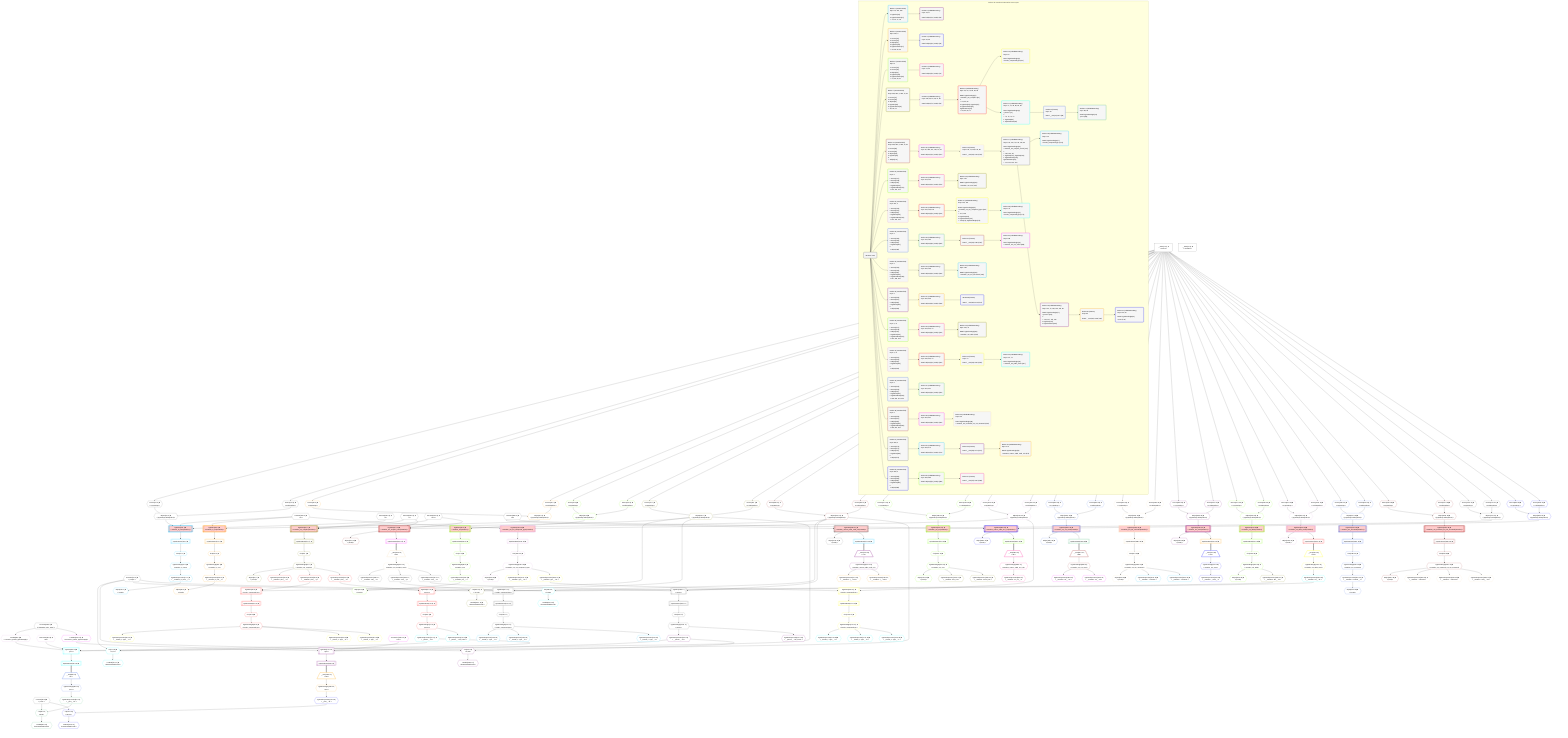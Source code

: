 %%{init: {'themeVariables': { 'fontSize': '12px'}}}%%
graph TD
    classDef path fill:#eee,stroke:#000,color:#000
    classDef plan fill:#fff,stroke-width:1px,color:#000
    classDef itemplan fill:#fff,stroke-width:2px,color:#000
    classDef unbatchedplan fill:#dff,stroke-width:1px,color:#000
    classDef sideeffectplan fill:#fcc,stroke-width:2px,color:#000
    classDef bucket fill:#f6f6f6,color:#000,stroke-width:2px,text-align:left


    %% plan dependencies
    Object13{{"Object[13∈0] ➊<br />ᐸ{pgSettings,withPgClient}ᐳ"}}:::plan
    Access11{{"Access[11∈0] ➊<br />ᐸ2.pgSettingsᐳ"}}:::plan
    Access12{{"Access[12∈0] ➊<br />ᐸ2.withPgClientᐳ"}}:::plan
    Access11 & Access12 --> Object13
    __Value2["__Value[2∈0] ➊<br />ᐸcontextᐳ"]:::plan
    __Value2 --> Access11
    __Value2 --> Access12
    __Value4["__Value[4∈0] ➊<br />ᐸrootValueᐳ"]:::plan
    Constant72{{"Constant[72∈0] ➊<br />ᐸ'people'ᐳ"}}:::plan
    Constant90{{"Constant[90∈0] ➊<br />ᐸ'posts'ᐳ"}}:::plan
    Constant291{{"Constant[291∈0] ➊<br />ᐸ10ᐳ"}}:::plan
    Constant292{{"Constant[292∈0] ➊<br />ᐸ5ᐳ"}}:::plan
    Constant293{{"Constant[293∈0] ➊<br />ᐸ1ᐳ"}}:::plan
    Constant294{{"Constant[294∈0] ➊<br />ᐸ'test'ᐳ"}}:::plan
    Constant298{{"Constant[298∈0] ➊<br />ᐸ20ᐳ"}}:::plan
    Constant299{{"Constant[299∈0] ➊<br />ᐸ[ 'PRIMARY_KEY_ASC' ]ᐳ"}}:::plan
    PgSelect10[["PgSelect[10∈1] ➊<br />ᐸmutation_in_inout(mutation)ᐳ"]]:::sideeffectplan
    Object13 & Constant291 & Constant292 --> PgSelect10
    First14{{"First[14∈1] ➊"}}:::plan
    PgSelectRows15[["PgSelectRows[15∈1] ➊"]]:::plan
    PgSelectRows15 --> First14
    PgSelect10 --> PgSelectRows15
    PgSelectSingle16{{"PgSelectSingle[16∈1] ➊<br />ᐸmutation_in_inoutᐳ"}}:::plan
    First14 --> PgSelectSingle16
    PgClassExpression17{{"PgClassExpression[17∈1] ➊<br />ᐸ__mutation_in_inout__.vᐳ"}}:::plan
    PgSelectSingle16 --> PgClassExpression17
    Object18{{"Object[18∈1] ➊<br />ᐸ{result}ᐳ"}}:::plan
    PgClassExpression17 --> Object18
    PgSelect22[["PgSelect[22∈3] ➊<br />ᐸmutation_in_out(mutation)ᐳ"]]:::sideeffectplan
    Object25{{"Object[25∈3] ➊<br />ᐸ{pgSettings,withPgClient}ᐳ"}}:::plan
    Object25 & Constant291 --> PgSelect22
    Access23{{"Access[23∈3] ➊<br />ᐸ2.pgSettingsᐳ"}}:::plan
    Access24{{"Access[24∈3] ➊<br />ᐸ2.withPgClientᐳ"}}:::plan
    Access23 & Access24 --> Object25
    __Value2 --> Access23
    __Value2 --> Access24
    First26{{"First[26∈3] ➊"}}:::plan
    PgSelectRows27[["PgSelectRows[27∈3] ➊"]]:::plan
    PgSelectRows27 --> First26
    PgSelect22 --> PgSelectRows27
    PgSelectSingle28{{"PgSelectSingle[28∈3] ➊<br />ᐸmutation_in_outᐳ"}}:::plan
    First26 --> PgSelectSingle28
    PgClassExpression29{{"PgClassExpression[29∈3] ➊<br />ᐸ__mutation_in_out__.vᐳ"}}:::plan
    PgSelectSingle28 --> PgClassExpression29
    Object30{{"Object[30∈3] ➊<br />ᐸ{result}ᐳ"}}:::plan
    PgClassExpression29 --> Object30
    Object36{{"Object[36∈5] ➊<br />ᐸ{pgSettings,withPgClient}ᐳ"}}:::plan
    Access34{{"Access[34∈5] ➊<br />ᐸ2.pgSettingsᐳ"}}:::plan
    Access35{{"Access[35∈5] ➊<br />ᐸ2.withPgClientᐳ"}}:::plan
    Access34 & Access35 --> Object36
    PgSelect33[["PgSelect[33∈5] ➊<br />ᐸmutation_out(mutation)ᐳ"]]:::sideeffectplan
    Object36 --> PgSelect33
    __Value2 --> Access34
    __Value2 --> Access35
    First37{{"First[37∈5] ➊"}}:::plan
    PgSelectRows38[["PgSelectRows[38∈5] ➊"]]:::plan
    PgSelectRows38 --> First37
    PgSelect33 --> PgSelectRows38
    PgSelectSingle39{{"PgSelectSingle[39∈5] ➊<br />ᐸmutation_outᐳ"}}:::plan
    First37 --> PgSelectSingle39
    PgClassExpression40{{"PgClassExpression[40∈5] ➊<br />ᐸ__mutation_out__.vᐳ"}}:::plan
    PgSelectSingle39 --> PgClassExpression40
    Object41{{"Object[41∈5] ➊<br />ᐸ{result}ᐳ"}}:::plan
    PgClassExpression40 --> Object41
    PgSelect46[["PgSelect[46∈7] ➊<br />ᐸmutation_out_complex(mutation)ᐳ"]]:::sideeffectplan
    Object49{{"Object[49∈7] ➊<br />ᐸ{pgSettings,withPgClient}ᐳ"}}:::plan
    Object49 & Constant293 & Constant294 --> PgSelect46
    Access47{{"Access[47∈7] ➊<br />ᐸ2.pgSettingsᐳ"}}:::plan
    Access48{{"Access[48∈7] ➊<br />ᐸ2.withPgClientᐳ"}}:::plan
    Access47 & Access48 --> Object49
    __Value2 --> Access47
    __Value2 --> Access48
    First50{{"First[50∈7] ➊"}}:::plan
    PgSelectRows51[["PgSelectRows[51∈7] ➊"]]:::plan
    PgSelectRows51 --> First50
    PgSelect46 --> PgSelectRows51
    PgSelectSingle52{{"PgSelectSingle[52∈7] ➊<br />ᐸmutation_out_complexᐳ"}}:::plan
    First50 --> PgSelectSingle52
    Object53{{"Object[53∈7] ➊<br />ᐸ{result}ᐳ"}}:::plan
    PgSelectSingle52 --> Object53
    Lambda85{{"Lambda[85∈8] ➊<br />ᐸextractList_grafast_pgSelectApplyᐳ"}}:::plan
    Constant299 --> Lambda85
    Connection84{{"Connection[84∈8] ➊<br />ᐸ80ᐳ"}}:::plan
    PgSelect56[["PgSelect[56∈9] ➊<br />ᐸfrmcdc_compoundTypeᐳ"]]:::plan
    PgClassExpression55{{"PgClassExpression[55∈9] ➊<br />ᐸ__mutation...plex__.”y”ᐳ"}}:::plan
    Object49 & PgClassExpression55 --> PgSelect56
    PgSelect67[["PgSelect[67∈9] ➊<br />ᐸpersonᐳ"]]:::plan
    PgClassExpression66{{"PgClassExpression[66∈9] ➊<br />ᐸ__mutation...plex__.”z”ᐳ"}}:::plan
    Object49 & PgClassExpression66 --> PgSelect67
    PgClassExpression54{{"PgClassExpression[54∈9] ➊<br />ᐸ__mutation...plex__.”x”ᐳ"}}:::plan
    PgSelectSingle52 --> PgClassExpression54
    PgSelectSingle52 --> PgClassExpression55
    First60{{"First[60∈9] ➊"}}:::plan
    PgSelectRows61[["PgSelectRows[61∈9] ➊"]]:::plan
    PgSelectRows61 --> First60
    PgSelect56 --> PgSelectRows61
    PgSelectSingle62{{"PgSelectSingle[62∈9] ➊<br />ᐸfrmcdc_compoundTypeᐳ"}}:::plan
    First60 --> PgSelectSingle62
    PgSelectSingle52 --> PgClassExpression66
    First69{{"First[69∈9] ➊"}}:::plan
    PgSelectRows70[["PgSelectRows[70∈9] ➊"]]:::plan
    PgSelectRows70 --> First69
    PgSelect67 --> PgSelectRows70
    PgSelectSingle71{{"PgSelectSingle[71∈9] ➊<br />ᐸpersonᐳ"}}:::plan
    First69 --> PgSelectSingle71
    PgClassExpression63{{"PgClassExpression[63∈10] ➊<br />ᐸ__frmcdc_c...type__.”a”ᐳ"}}:::plan
    PgSelectSingle62 --> PgClassExpression63
    PgClassExpression64{{"PgClassExpression[64∈10] ➊<br />ᐸ__frmcdc_c...type__.”b”ᐳ"}}:::plan
    PgSelectSingle62 --> PgClassExpression64
    PgClassExpression65{{"PgClassExpression[65∈10] ➊<br />ᐸ__frmcdc_c...type__.”c”ᐳ"}}:::plan
    PgSelectSingle62 --> PgClassExpression65
    PgSelect86[["PgSelect[86∈11] ➊<br />ᐸpostᐳ"]]:::plan
    PgClassExpression73{{"PgClassExpression[73∈11] ➊<br />ᐸ__person__.”id”ᐳ"}}:::plan
    Object49 & PgClassExpression73 & Lambda85 & Connection84 --> PgSelect86
    List74{{"List[74∈11] ➊<br />ᐸ72,73ᐳ"}}:::plan
    Constant72 & PgClassExpression73 --> List74
    PgSelectSingle71 --> PgClassExpression73
    Lambda75{{"Lambda[75∈11] ➊<br />ᐸbase64JSONEncodeᐳ"}}:::plan
    List74 --> Lambda75
    PgClassExpression76{{"PgClassExpression[76∈11] ➊<br />ᐸ__person__...full_name”ᐳ"}}:::plan
    PgSelectSingle71 --> PgClassExpression76
    PgSelectRows87[["PgSelectRows[87∈11] ➊"]]:::plan
    PgSelect86 --> PgSelectRows87
    __Item88[/"__Item[88∈12]<br />ᐸ87ᐳ"\]:::itemplan
    PgSelectRows87 ==> __Item88
    PgSelectSingle89{{"PgSelectSingle[89∈12]<br />ᐸpostᐳ"}}:::plan
    __Item88 --> PgSelectSingle89
    List92{{"List[92∈13]<br />ᐸ90,91ᐳ"}}:::plan
    PgClassExpression91{{"PgClassExpression[91∈13]<br />ᐸ__post__.”id”ᐳ"}}:::plan
    Constant90 & PgClassExpression91 --> List92
    PgSelectSingle89 --> PgClassExpression91
    Lambda93{{"Lambda[93∈13]<br />ᐸbase64JSONEncodeᐳ"}}:::plan
    List92 --> Lambda93
    PgSelect97[["PgSelect[97∈14] ➊<br />ᐸmutation_out_complex_setof(mutation)ᐳ"]]:::sideeffectplan
    Object100{{"Object[100∈14] ➊<br />ᐸ{pgSettings,withPgClient}ᐳ"}}:::plan
    Object100 & Constant293 & Constant294 --> PgSelect97
    Access98{{"Access[98∈14] ➊<br />ᐸ2.pgSettingsᐳ"}}:::plan
    Access99{{"Access[99∈14] ➊<br />ᐸ2.withPgClientᐳ"}}:::plan
    Access98 & Access99 --> Object100
    __Value2 --> Access98
    __Value2 --> Access99
    Object101{{"Object[101∈14] ➊<br />ᐸ{result}ᐳ"}}:::plan
    PgSelect97 --> Object101
    PgSelectRows102[["PgSelectRows[102∈15] ➊"]]:::plan
    PgSelect97 --> PgSelectRows102
    Lambda136{{"Lambda[136∈15] ➊<br />ᐸextractList_grafast_pgSelectApplyᐳ"}}:::plan
    Constant299 --> Lambda136
    Connection135{{"Connection[135∈15] ➊<br />ᐸ131ᐳ"}}:::plan
    __Item103[/"__Item[103∈16]<br />ᐸ102ᐳ"\]:::itemplan
    PgSelectRows102 ==> __Item103
    PgSelectSingle104{{"PgSelectSingle[104∈16]<br />ᐸmutation_out_complex_setofᐳ"}}:::plan
    __Item103 --> PgSelectSingle104
    PgSelect107[["PgSelect[107∈17]<br />ᐸfrmcdc_compoundTypeᐳ"]]:::plan
    PgClassExpression106{{"PgClassExpression[106∈17]<br />ᐸ__mutation...etof__.”y”ᐳ"}}:::plan
    Object100 & PgClassExpression106 --> PgSelect107
    PgSelect118[["PgSelect[118∈17]<br />ᐸpersonᐳ"]]:::plan
    PgClassExpression117{{"PgClassExpression[117∈17]<br />ᐸ__mutation...etof__.”z”ᐳ"}}:::plan
    Object100 & PgClassExpression117 --> PgSelect118
    PgClassExpression105{{"PgClassExpression[105∈17]<br />ᐸ__mutation...etof__.”x”ᐳ"}}:::plan
    PgSelectSingle104 --> PgClassExpression105
    PgSelectSingle104 --> PgClassExpression106
    First111{{"First[111∈17]"}}:::plan
    PgSelectRows112[["PgSelectRows[112∈17]"]]:::plan
    PgSelectRows112 --> First111
    PgSelect107 --> PgSelectRows112
    PgSelectSingle113{{"PgSelectSingle[113∈17]<br />ᐸfrmcdc_compoundTypeᐳ"}}:::plan
    First111 --> PgSelectSingle113
    PgSelectSingle104 --> PgClassExpression117
    First120{{"First[120∈17]"}}:::plan
    PgSelectRows121[["PgSelectRows[121∈17]"]]:::plan
    PgSelectRows121 --> First120
    PgSelect118 --> PgSelectRows121
    PgSelectSingle122{{"PgSelectSingle[122∈17]<br />ᐸpersonᐳ"}}:::plan
    First120 --> PgSelectSingle122
    PgClassExpression114{{"PgClassExpression[114∈18]<br />ᐸ__frmcdc_c...type__.”a”ᐳ"}}:::plan
    PgSelectSingle113 --> PgClassExpression114
    PgClassExpression115{{"PgClassExpression[115∈18]<br />ᐸ__frmcdc_c...type__.”b”ᐳ"}}:::plan
    PgSelectSingle113 --> PgClassExpression115
    PgClassExpression116{{"PgClassExpression[116∈18]<br />ᐸ__frmcdc_c...type__.”c”ᐳ"}}:::plan
    PgSelectSingle113 --> PgClassExpression116
    PgSelect137[["PgSelect[137∈19]<br />ᐸpostᐳ"]]:::plan
    PgClassExpression124{{"PgClassExpression[124∈19]<br />ᐸ__person__.”id”ᐳ"}}:::plan
    Object100 & PgClassExpression124 & Lambda136 & Connection135 --> PgSelect137
    List125{{"List[125∈19]<br />ᐸ72,124ᐳ"}}:::plan
    Constant72 & PgClassExpression124 --> List125
    PgSelectSingle122 --> PgClassExpression124
    Lambda126{{"Lambda[126∈19]<br />ᐸbase64JSONEncodeᐳ"}}:::plan
    List125 --> Lambda126
    PgClassExpression127{{"PgClassExpression[127∈19]<br />ᐸ__person__...full_name”ᐳ"}}:::plan
    PgSelectSingle122 --> PgClassExpression127
    PgSelectRows138[["PgSelectRows[138∈19]"]]:::plan
    PgSelect137 --> PgSelectRows138
    __Item139[/"__Item[139∈20]<br />ᐸ138ᐳ"\]:::itemplan
    PgSelectRows138 ==> __Item139
    PgSelectSingle140{{"PgSelectSingle[140∈20]<br />ᐸpostᐳ"}}:::plan
    __Item139 --> PgSelectSingle140
    List143{{"List[143∈21]<br />ᐸ90,142ᐳ"}}:::plan
    PgClassExpression142{{"PgClassExpression[142∈21]<br />ᐸ__post__.”id”ᐳ"}}:::plan
    Constant90 & PgClassExpression142 --> List143
    PgSelectSingle140 --> PgClassExpression142
    Lambda144{{"Lambda[144∈21]<br />ᐸbase64JSONEncodeᐳ"}}:::plan
    List143 --> Lambda144
    Object149{{"Object[149∈22] ➊<br />ᐸ{pgSettings,withPgClient}ᐳ"}}:::plan
    Access147{{"Access[147∈22] ➊<br />ᐸ2.pgSettingsᐳ"}}:::plan
    Access148{{"Access[148∈22] ➊<br />ᐸ2.withPgClientᐳ"}}:::plan
    Access147 & Access148 --> Object149
    PgSelect146[["PgSelect[146∈22] ➊<br />ᐸmutation_out_out(mutation)ᐳ"]]:::sideeffectplan
    Object149 --> PgSelect146
    __Value2 --> Access147
    __Value2 --> Access148
    First150{{"First[150∈22] ➊"}}:::plan
    PgSelectRows151[["PgSelectRows[151∈22] ➊"]]:::plan
    PgSelectRows151 --> First150
    PgSelect146 --> PgSelectRows151
    PgSelectSingle152{{"PgSelectSingle[152∈22] ➊<br />ᐸmutation_out_outᐳ"}}:::plan
    First150 --> PgSelectSingle152
    Object153{{"Object[153∈22] ➊<br />ᐸ{result}ᐳ"}}:::plan
    PgSelectSingle152 --> Object153
    PgClassExpression154{{"PgClassExpression[154∈24] ➊<br />ᐸ__mutation...first_out”ᐳ"}}:::plan
    PgSelectSingle152 --> PgClassExpression154
    PgClassExpression155{{"PgClassExpression[155∈24] ➊<br />ᐸ__mutation...econd_out”ᐳ"}}:::plan
    PgSelectSingle152 --> PgClassExpression155
    PgSelect159[["PgSelect[159∈25] ➊<br />ᐸmutation_out_out_compound_type(mutation)ᐳ"]]:::sideeffectplan
    Object162{{"Object[162∈25] ➊<br />ᐸ{pgSettings,withPgClient}ᐳ"}}:::plan
    Object162 & Constant291 --> PgSelect159
    Access160{{"Access[160∈25] ➊<br />ᐸ2.pgSettingsᐳ"}}:::plan
    Access161{{"Access[161∈25] ➊<br />ᐸ2.withPgClientᐳ"}}:::plan
    Access160 & Access161 --> Object162
    __Value2 --> Access160
    __Value2 --> Access161
    First163{{"First[163∈25] ➊"}}:::plan
    PgSelectRows164[["PgSelectRows[164∈25] ➊"]]:::plan
    PgSelectRows164 --> First163
    PgSelect159 --> PgSelectRows164
    PgSelectSingle165{{"PgSelectSingle[165∈25] ➊<br />ᐸmutation_out_out_compound_typeᐳ"}}:::plan
    First163 --> PgSelectSingle165
    Object166{{"Object[166∈25] ➊<br />ᐸ{result}ᐳ"}}:::plan
    PgSelectSingle165 --> Object166
    PgSelect169[["PgSelect[169∈27] ➊<br />ᐸfrmcdc_compoundTypeᐳ"]]:::plan
    PgClassExpression168{{"PgClassExpression[168∈27] ➊<br />ᐸ__mutation...ype__.”o2”ᐳ"}}:::plan
    Object162 & PgClassExpression168 --> PgSelect169
    PgClassExpression167{{"PgClassExpression[167∈27] ➊<br />ᐸ__mutation...ype__.”o1”ᐳ"}}:::plan
    PgSelectSingle165 --> PgClassExpression167
    PgSelectSingle165 --> PgClassExpression168
    First173{{"First[173∈27] ➊"}}:::plan
    PgSelectRows174[["PgSelectRows[174∈27] ➊"]]:::plan
    PgSelectRows174 --> First173
    PgSelect169 --> PgSelectRows174
    PgSelectSingle175{{"PgSelectSingle[175∈27] ➊<br />ᐸfrmcdc_compoundTypeᐳ"}}:::plan
    First173 --> PgSelectSingle175
    PgClassExpression176{{"PgClassExpression[176∈28] ➊<br />ᐸ__frmcdc_c...type__.”a”ᐳ"}}:::plan
    PgSelectSingle175 --> PgClassExpression176
    PgClassExpression177{{"PgClassExpression[177∈28] ➊<br />ᐸ__frmcdc_c...type__.”b”ᐳ"}}:::plan
    PgSelectSingle175 --> PgClassExpression177
    PgClassExpression178{{"PgClassExpression[178∈28] ➊<br />ᐸ__frmcdc_c...type__.”c”ᐳ"}}:::plan
    PgSelectSingle175 --> PgClassExpression178
    Object184{{"Object[184∈29] ➊<br />ᐸ{pgSettings,withPgClient}ᐳ"}}:::plan
    Access182{{"Access[182∈29] ➊<br />ᐸ2.pgSettingsᐳ"}}:::plan
    Access183{{"Access[183∈29] ➊<br />ᐸ2.withPgClientᐳ"}}:::plan
    Access182 & Access183 --> Object184
    PgSelect181[["PgSelect[181∈29] ➊<br />ᐸmutation_out_out_setof(mutation)ᐳ"]]:::sideeffectplan
    Object184 --> PgSelect181
    __Value2 --> Access182
    __Value2 --> Access183
    Object185{{"Object[185∈29] ➊<br />ᐸ{result}ᐳ"}}:::plan
    PgSelect181 --> Object185
    PgSelectRows186[["PgSelectRows[186∈30] ➊"]]:::plan
    PgSelect181 --> PgSelectRows186
    __Item187[/"__Item[187∈31]<br />ᐸ186ᐳ"\]:::itemplan
    PgSelectRows186 ==> __Item187
    PgSelectSingle188{{"PgSelectSingle[188∈31]<br />ᐸmutation_out_out_setofᐳ"}}:::plan
    __Item187 --> PgSelectSingle188
    PgClassExpression189{{"PgClassExpression[189∈32]<br />ᐸ__mutation...tof__.”o1”ᐳ"}}:::plan
    PgSelectSingle188 --> PgClassExpression189
    PgClassExpression190{{"PgClassExpression[190∈32]<br />ᐸ__mutation...tof__.”o2”ᐳ"}}:::plan
    PgSelectSingle188 --> PgClassExpression190
    Object196{{"Object[196∈33] ➊<br />ᐸ{pgSettings,withPgClient}ᐳ"}}:::plan
    Access194{{"Access[194∈33] ➊<br />ᐸ2.pgSettingsᐳ"}}:::plan
    Access195{{"Access[195∈33] ➊<br />ᐸ2.withPgClientᐳ"}}:::plan
    Access194 & Access195 --> Object196
    PgSelect193[["PgSelect[193∈33] ➊<br />ᐸmutation_out_out_unnamed(mutation)ᐳ"]]:::sideeffectplan
    Object196 --> PgSelect193
    __Value2 --> Access194
    __Value2 --> Access195
    First197{{"First[197∈33] ➊"}}:::plan
    PgSelectRows198[["PgSelectRows[198∈33] ➊"]]:::plan
    PgSelectRows198 --> First197
    PgSelect193 --> PgSelectRows198
    PgSelectSingle199{{"PgSelectSingle[199∈33] ➊<br />ᐸmutation_out_out_unnamedᐳ"}}:::plan
    First197 --> PgSelectSingle199
    Object200{{"Object[200∈33] ➊<br />ᐸ{result}ᐳ"}}:::plan
    PgSelectSingle199 --> Object200
    PgClassExpression201{{"PgClassExpression[201∈35] ➊<br />ᐸ__mutation....”column1”ᐳ"}}:::plan
    PgSelectSingle199 --> PgClassExpression201
    PgClassExpression202{{"PgClassExpression[202∈35] ➊<br />ᐸ__mutation....”column2”ᐳ"}}:::plan
    PgSelectSingle199 --> PgClassExpression202
    Object208{{"Object[208∈36] ➊<br />ᐸ{pgSettings,withPgClient}ᐳ"}}:::plan
    Access206{{"Access[206∈36] ➊<br />ᐸ2.pgSettingsᐳ"}}:::plan
    Access207{{"Access[207∈36] ➊<br />ᐸ2.withPgClientᐳ"}}:::plan
    Access206 & Access207 --> Object208
    PgSelect205[["PgSelect[205∈36] ➊<br />ᐸmutation_out_setof(mutation)ᐳ"]]:::sideeffectplan
    Object208 --> PgSelect205
    __Value2 --> Access206
    __Value2 --> Access207
    Object209{{"Object[209∈36] ➊<br />ᐸ{result}ᐳ"}}:::plan
    PgSelect205 --> Object209
    PgSelectRows210[["PgSelectRows[210∈37] ➊"]]:::plan
    PgSelect205 --> PgSelectRows210
    __Item211[/"__Item[211∈38]<br />ᐸ210ᐳ"\]:::itemplan
    PgSelectRows210 ==> __Item211
    PgSelectSingle212{{"PgSelectSingle[212∈38]<br />ᐸmutation_out_setofᐳ"}}:::plan
    __Item211 --> PgSelectSingle212
    PgClassExpression213{{"PgClassExpression[213∈38]<br />ᐸ__mutation..._setof__.vᐳ"}}:::plan
    PgSelectSingle212 --> PgClassExpression213
    Object219{{"Object[219∈39] ➊<br />ᐸ{pgSettings,withPgClient}ᐳ"}}:::plan
    Access217{{"Access[217∈39] ➊<br />ᐸ2.pgSettingsᐳ"}}:::plan
    Access218{{"Access[218∈39] ➊<br />ᐸ2.withPgClientᐳ"}}:::plan
    Access217 & Access218 --> Object219
    PgSelect216[["PgSelect[216∈39] ➊<br />ᐸmutation_out_table(mutation)ᐳ"]]:::sideeffectplan
    Object219 --> PgSelect216
    __Value2 --> Access217
    __Value2 --> Access218
    First220{{"First[220∈39] ➊"}}:::plan
    PgSelectRows221[["PgSelectRows[221∈39] ➊"]]:::plan
    PgSelectRows221 --> First220
    PgSelect216 --> PgSelectRows221
    PgSelectSingle222{{"PgSelectSingle[222∈39] ➊<br />ᐸmutation_out_tableᐳ"}}:::plan
    First220 --> PgSelectSingle222
    Object223{{"Object[223∈39] ➊<br />ᐸ{result}ᐳ"}}:::plan
    PgSelectSingle222 --> Object223
    List226{{"List[226∈41] ➊<br />ᐸ72,225ᐳ"}}:::plan
    PgClassExpression225{{"PgClassExpression[225∈41] ➊<br />ᐸ__mutation...ble__.”id”ᐳ"}}:::plan
    Constant72 & PgClassExpression225 --> List226
    PgSelectSingle222 --> PgClassExpression225
    Lambda227{{"Lambda[227∈41] ➊<br />ᐸbase64JSONEncodeᐳ"}}:::plan
    List226 --> Lambda227
    Object233{{"Object[233∈42] ➊<br />ᐸ{pgSettings,withPgClient}ᐳ"}}:::plan
    Access231{{"Access[231∈42] ➊<br />ᐸ2.pgSettingsᐳ"}}:::plan
    Access232{{"Access[232∈42] ➊<br />ᐸ2.withPgClientᐳ"}}:::plan
    Access231 & Access232 --> Object233
    PgSelect230[["PgSelect[230∈42] ➊<br />ᐸmutation_out_table_setof(mutation)ᐳ"]]:::sideeffectplan
    Object233 --> PgSelect230
    __Value2 --> Access231
    __Value2 --> Access232
    Object234{{"Object[234∈42] ➊<br />ᐸ{result}ᐳ"}}:::plan
    PgSelect230 --> Object234
    PgSelectRows235[["PgSelectRows[235∈43] ➊"]]:::plan
    PgSelect230 --> PgSelectRows235
    __Item236[/"__Item[236∈44]<br />ᐸ235ᐳ"\]:::itemplan
    PgSelectRows235 ==> __Item236
    PgSelectSingle237{{"PgSelectSingle[237∈44]<br />ᐸmutation_out_table_setofᐳ"}}:::plan
    __Item236 --> PgSelectSingle237
    List240{{"List[240∈45]<br />ᐸ72,239ᐳ"}}:::plan
    PgClassExpression239{{"PgClassExpression[239∈45]<br />ᐸ__mutation...tof__.”id”ᐳ"}}:::plan
    Constant72 & PgClassExpression239 --> List240
    PgSelectSingle237 --> PgClassExpression239
    Lambda241{{"Lambda[241∈45]<br />ᐸbase64JSONEncodeᐳ"}}:::plan
    List240 --> Lambda241
    Object247{{"Object[247∈46] ➊<br />ᐸ{pgSettings,withPgClient}ᐳ"}}:::plan
    Access245{{"Access[245∈46] ➊<br />ᐸ2.pgSettingsᐳ"}}:::plan
    Access246{{"Access[246∈46] ➊<br />ᐸ2.withPgClientᐳ"}}:::plan
    Access245 & Access246 --> Object247
    PgSelect244[["PgSelect[244∈46] ➊<br />ᐸmutation_out_unnamed(mutation)ᐳ"]]:::sideeffectplan
    Object247 --> PgSelect244
    __Value2 --> Access245
    __Value2 --> Access246
    First248{{"First[248∈46] ➊"}}:::plan
    PgSelectRows249[["PgSelectRows[249∈46] ➊"]]:::plan
    PgSelectRows249 --> First248
    PgSelect244 --> PgSelectRows249
    PgSelectSingle250{{"PgSelectSingle[250∈46] ➊<br />ᐸmutation_out_unnamedᐳ"}}:::plan
    First248 --> PgSelectSingle250
    PgClassExpression251{{"PgClassExpression[251∈46] ➊<br />ᐸ__mutation...nnamed__.vᐳ"}}:::plan
    PgSelectSingle250 --> PgClassExpression251
    Object252{{"Object[252∈46] ➊<br />ᐸ{result}ᐳ"}}:::plan
    PgClassExpression251 --> Object252
    Object258{{"Object[258∈48] ➊<br />ᐸ{pgSettings,withPgClient}ᐳ"}}:::plan
    Access256{{"Access[256∈48] ➊<br />ᐸ2.pgSettingsᐳ"}}:::plan
    Access257{{"Access[257∈48] ➊<br />ᐸ2.withPgClientᐳ"}}:::plan
    Access256 & Access257 --> Object258
    PgSelect255[["PgSelect[255∈48] ➊<br />ᐸmutation_out_unnamed_out_out_unnamed(mutation)ᐳ"]]:::sideeffectplan
    Object258 --> PgSelect255
    __Value2 --> Access256
    __Value2 --> Access257
    First259{{"First[259∈48] ➊"}}:::plan
    PgSelectRows260[["PgSelectRows[260∈48] ➊"]]:::plan
    PgSelectRows260 --> First259
    PgSelect255 --> PgSelectRows260
    PgSelectSingle261{{"PgSelectSingle[261∈48] ➊<br />ᐸmutation_out_unnamed_out_out_unnamedᐳ"}}:::plan
    First259 --> PgSelectSingle261
    Object262{{"Object[262∈48] ➊<br />ᐸ{result}ᐳ"}}:::plan
    PgSelectSingle261 --> Object262
    PgClassExpression263{{"PgClassExpression[263∈50] ➊<br />ᐸ__mutation....”column1”ᐳ"}}:::plan
    PgSelectSingle261 --> PgClassExpression263
    PgClassExpression264{{"PgClassExpression[264∈50] ➊<br />ᐸ__mutation....”column3”ᐳ"}}:::plan
    PgSelectSingle261 --> PgClassExpression264
    PgClassExpression265{{"PgClassExpression[265∈50] ➊<br />ᐸ__mutation...med__.”o2”ᐳ"}}:::plan
    PgSelectSingle261 --> PgClassExpression265
    PgSelect269[["PgSelect[269∈51] ➊<br />ᐸmutation_returns_table_multi_col(mutation)ᐳ"]]:::sideeffectplan
    Object272{{"Object[272∈51] ➊<br />ᐸ{pgSettings,withPgClient}ᐳ"}}:::plan
    Object272 & Constant298 --> PgSelect269
    Access270{{"Access[270∈51] ➊<br />ᐸ2.pgSettingsᐳ"}}:::plan
    Access271{{"Access[271∈51] ➊<br />ᐸ2.withPgClientᐳ"}}:::plan
    Access270 & Access271 --> Object272
    __Value2 --> Access270
    __Value2 --> Access271
    Object273{{"Object[273∈51] ➊<br />ᐸ{result}ᐳ"}}:::plan
    PgSelect269 --> Object273
    PgSelectRows274[["PgSelectRows[274∈52] ➊"]]:::plan
    PgSelect269 --> PgSelectRows274
    __Item275[/"__Item[275∈53]<br />ᐸ274ᐳ"\]:::itemplan
    PgSelectRows274 ==> __Item275
    PgSelectSingle276{{"PgSelectSingle[276∈53]<br />ᐸmutation_returns_table_multi_colᐳ"}}:::plan
    __Item275 --> PgSelectSingle276
    PgClassExpression277{{"PgClassExpression[277∈54]<br />ᐸ__mutation...l__.”col1”ᐳ"}}:::plan
    PgSelectSingle276 --> PgClassExpression277
    PgClassExpression278{{"PgClassExpression[278∈54]<br />ᐸ__mutation...l__.”col2”ᐳ"}}:::plan
    PgSelectSingle276 --> PgClassExpression278
    PgSelect282[["PgSelect[282∈55] ➊<br />ᐸmutation_returns_table_one_col(mutation)ᐳ"]]:::sideeffectplan
    Object285{{"Object[285∈55] ➊<br />ᐸ{pgSettings,withPgClient}ᐳ"}}:::plan
    Object285 & Constant298 --> PgSelect282
    Access283{{"Access[283∈55] ➊<br />ᐸ2.pgSettingsᐳ"}}:::plan
    Access284{{"Access[284∈55] ➊<br />ᐸ2.withPgClientᐳ"}}:::plan
    Access283 & Access284 --> Object285
    __Value2 --> Access283
    __Value2 --> Access284
    Object286{{"Object[286∈55] ➊<br />ᐸ{result}ᐳ"}}:::plan
    PgSelect282 --> Object286
    PgSelectRows287[["PgSelectRows[287∈56] ➊"]]:::plan
    PgSelect282 --> PgSelectRows287
    __Item288[/"__Item[288∈57]<br />ᐸ287ᐳ"\]:::itemplan
    PgSelectRows287 ==> __Item288
    PgSelectSingle289{{"PgSelectSingle[289∈57]<br />ᐸmutation_returns_table_one_colᐳ"}}:::plan
    __Item288 --> PgSelectSingle289
    PgClassExpression290{{"PgClassExpression[290∈57]<br />ᐸ__mutation...ne_col__.vᐳ"}}:::plan
    PgSelectSingle289 --> PgClassExpression290

    %% define steps

    subgraph "Buckets for mutations/v4/mutation-return-types"
    Bucket0("Bucket 0 (root)"):::bucket
    classDef bucket0 stroke:#696969
    class Bucket0,__Value2,__Value4,Access11,Access12,Object13,Constant72,Constant90,Constant291,Constant292,Constant293,Constant294,Constant298,Constant299 bucket0
    Bucket1("Bucket 1 (mutationField)<br />Deps: 13, 291, 292<br /><br />1: PgSelect[10]<br />2: PgSelectRows[15]<br />ᐳ: 14, 16, 17, 18"):::bucket
    classDef bucket1 stroke:#00bfff
    class Bucket1,PgSelect10,First14,PgSelectRows15,PgSelectSingle16,PgClassExpression17,Object18 bucket1
    Bucket2("Bucket 2 (nullableBoundary)<br />Deps: 18, 17<br /><br />ROOT Object{1}ᐸ{result}ᐳ[18]"):::bucket
    classDef bucket2 stroke:#7f007f
    class Bucket2 bucket2
    Bucket3("Bucket 3 (mutationField)<br />Deps: 291, 2<br /><br />1: Access[23]<br />2: Access[24]<br />3: Object[25]<br />4: PgSelect[22]<br />5: PgSelectRows[27]<br />ᐳ: 26, 28, 29, 30"):::bucket
    classDef bucket3 stroke:#ffa500
    class Bucket3,PgSelect22,Access23,Access24,Object25,First26,PgSelectRows27,PgSelectSingle28,PgClassExpression29,Object30 bucket3
    Bucket4("Bucket 4 (nullableBoundary)<br />Deps: 30, 29<br /><br />ROOT Object{3}ᐸ{result}ᐳ[30]"):::bucket
    classDef bucket4 stroke:#0000ff
    class Bucket4 bucket4
    Bucket5("Bucket 5 (mutationField)<br />Deps: 2<br /><br />1: Access[34]<br />2: Access[35]<br />3: Object[36]<br />4: PgSelect[33]<br />5: PgSelectRows[38]<br />ᐳ: 37, 39, 40, 41"):::bucket
    classDef bucket5 stroke:#7fff00
    class Bucket5,PgSelect33,Access34,Access35,Object36,First37,PgSelectRows38,PgSelectSingle39,PgClassExpression40,Object41 bucket5
    Bucket6("Bucket 6 (nullableBoundary)<br />Deps: 41, 40<br /><br />ROOT Object{5}ᐸ{result}ᐳ[41]"):::bucket
    classDef bucket6 stroke:#ff1493
    class Bucket6 bucket6
    Bucket7("Bucket 7 (mutationField)<br />Deps: 293, 294, 2, 299, 72, 90<br /><br />1: Access[47]<br />2: Access[48]<br />3: Object[49]<br />4: PgSelect[46]<br />5: PgSelectRows[51]<br />ᐳ: 50, 52, 53"):::bucket
    classDef bucket7 stroke:#808000
    class Bucket7,PgSelect46,Access47,Access48,Object49,First50,PgSelectRows51,PgSelectSingle52,Object53 bucket7
    Bucket8("Bucket 8 (nullableBoundary)<br />Deps: 299, 53, 52, 49, 72, 90<br /><br />ROOT Object{7}ᐸ{result}ᐳ[53]"):::bucket
    classDef bucket8 stroke:#dda0dd
    class Bucket8,Connection84,Lambda85 bucket8
    Bucket9("Bucket 9 (nullableBoundary)<br />Deps: 52, 49, 72, 85, 84, 90<br /><br />ROOT PgSelectSingle{7}ᐸmutation_out_complexᐳ[52]<br />1: <br />ᐳ: 54, 55, 66<br />2: PgSelect[56], PgSelect[67]<br />3: PgSelectRows[61], PgSelectRows[70]<br />ᐳ: 60, 62, 69, 71"):::bucket
    classDef bucket9 stroke:#ff0000
    class Bucket9,PgClassExpression54,PgClassExpression55,PgSelect56,First60,PgSelectRows61,PgSelectSingle62,PgClassExpression66,PgSelect67,First69,PgSelectRows70,PgSelectSingle71 bucket9
    Bucket10("Bucket 10 (nullableBoundary)<br />Deps: 62<br /><br />ROOT PgSelectSingle{9}ᐸfrmcdc_compoundTypeᐳ[62]"):::bucket
    classDef bucket10 stroke:#ffff00
    class Bucket10,PgClassExpression63,PgClassExpression64,PgClassExpression65 bucket10
    Bucket11("Bucket 11 (nullableBoundary)<br />Deps: 71, 72, 49, 85, 84, 90<br /><br />ROOT PgSelectSingle{9}ᐸpersonᐳ[71]<br />1: <br />ᐳ: 73, 76, 74, 75<br />2: PgSelect[86]<br />3: PgSelectRows[87]"):::bucket
    classDef bucket11 stroke:#00ffff
    class Bucket11,PgClassExpression73,List74,Lambda75,PgClassExpression76,PgSelect86,PgSelectRows87 bucket11
    Bucket12("Bucket 12 (listItem)<br />Deps: 90<br /><br />ROOT __Item{12}ᐸ87ᐳ[88]"):::bucket
    classDef bucket12 stroke:#4169e1
    class Bucket12,__Item88,PgSelectSingle89 bucket12
    Bucket13("Bucket 13 (nullableBoundary)<br />Deps: 89, 90<br /><br />ROOT PgSelectSingle{12}ᐸpostᐳ[89]"):::bucket
    classDef bucket13 stroke:#3cb371
    class Bucket13,PgClassExpression91,List92,Lambda93 bucket13
    Bucket14("Bucket 14 (mutationField)<br />Deps: 293, 294, 2, 299, 72, 90<br /><br />1: Access[98]<br />2: Access[99]<br />3: Object[100]<br />4: PgSelect[97]<br />5: <br />ᐳ: Object[101]"):::bucket
    classDef bucket14 stroke:#a52a2a
    class Bucket14,PgSelect97,Access98,Access99,Object100,Object101 bucket14
    Bucket15("Bucket 15 (nullableBoundary)<br />Deps: 97, 299, 101, 100, 72, 90<br /><br />ROOT Object{14}ᐸ{result}ᐳ[101]"):::bucket
    classDef bucket15 stroke:#ff00ff
    class Bucket15,PgSelectRows102,Connection135,Lambda136 bucket15
    Bucket16("Bucket 16 (listItem)<br />Deps: 100, 72, 136, 135, 90<br /><br />ROOT __Item{16}ᐸ102ᐳ[103]"):::bucket
    classDef bucket16 stroke:#f5deb3
    class Bucket16,__Item103,PgSelectSingle104 bucket16
    Bucket17("Bucket 17 (nullableBoundary)<br />Deps: 104, 100, 72, 136, 135, 90<br /><br />ROOT PgSelectSingle{16}ᐸmutation_out_complex_setofᐳ[104]<br />1: <br />ᐳ: 105, 106, 117<br />2: PgSelect[107], PgSelect[118]<br />3: PgSelectRows[112], PgSelectRows[121]<br />ᐳ: 111, 113, 120, 122"):::bucket
    classDef bucket17 stroke:#696969
    class Bucket17,PgClassExpression105,PgClassExpression106,PgSelect107,First111,PgSelectRows112,PgSelectSingle113,PgClassExpression117,PgSelect118,First120,PgSelectRows121,PgSelectSingle122 bucket17
    Bucket18("Bucket 18 (nullableBoundary)<br />Deps: 113<br /><br />ROOT PgSelectSingle{17}ᐸfrmcdc_compoundTypeᐳ[113]"):::bucket
    classDef bucket18 stroke:#00bfff
    class Bucket18,PgClassExpression114,PgClassExpression115,PgClassExpression116 bucket18
    Bucket19("Bucket 19 (nullableBoundary)<br />Deps: 122, 72, 100, 136, 135, 90<br /><br />ROOT PgSelectSingle{17}ᐸpersonᐳ[122]<br />1: <br />ᐳ: 124, 127, 125, 126<br />2: PgSelect[137]<br />3: PgSelectRows[138]"):::bucket
    classDef bucket19 stroke:#7f007f
    class Bucket19,PgClassExpression124,List125,Lambda126,PgClassExpression127,PgSelect137,PgSelectRows138 bucket19
    Bucket20("Bucket 20 (listItem)<br />Deps: 90<br /><br />ROOT __Item{20}ᐸ138ᐳ[139]"):::bucket
    classDef bucket20 stroke:#ffa500
    class Bucket20,__Item139,PgSelectSingle140 bucket20
    Bucket21("Bucket 21 (nullableBoundary)<br />Deps: 140, 90<br /><br />ROOT PgSelectSingle{20}ᐸpostᐳ[140]"):::bucket
    classDef bucket21 stroke:#0000ff
    class Bucket21,PgClassExpression142,List143,Lambda144 bucket21
    Bucket22("Bucket 22 (mutationField)<br />Deps: 2<br /><br />1: Access[147]<br />2: Access[148]<br />3: Object[149]<br />4: PgSelect[146]<br />5: PgSelectRows[151]<br />ᐳ: 150, 152, 153"):::bucket
    classDef bucket22 stroke:#7fff00
    class Bucket22,PgSelect146,Access147,Access148,Object149,First150,PgSelectRows151,PgSelectSingle152,Object153 bucket22
    Bucket23("Bucket 23 (nullableBoundary)<br />Deps: 153, 152<br /><br />ROOT Object{22}ᐸ{result}ᐳ[153]"):::bucket
    classDef bucket23 stroke:#ff1493
    class Bucket23 bucket23
    Bucket24("Bucket 24 (nullableBoundary)<br />Deps: 152<br /><br />ROOT PgSelectSingle{22}ᐸmutation_out_outᐳ[152]"):::bucket
    classDef bucket24 stroke:#808000
    class Bucket24,PgClassExpression154,PgClassExpression155 bucket24
    Bucket25("Bucket 25 (mutationField)<br />Deps: 291, 2<br /><br />1: Access[160]<br />2: Access[161]<br />3: Object[162]<br />4: PgSelect[159]<br />5: PgSelectRows[164]<br />ᐳ: 163, 165, 166"):::bucket
    classDef bucket25 stroke:#dda0dd
    class Bucket25,PgSelect159,Access160,Access161,Object162,First163,PgSelectRows164,PgSelectSingle165,Object166 bucket25
    Bucket26("Bucket 26 (nullableBoundary)<br />Deps: 166, 165, 162<br /><br />ROOT Object{25}ᐸ{result}ᐳ[166]"):::bucket
    classDef bucket26 stroke:#ff0000
    class Bucket26 bucket26
    Bucket27("Bucket 27 (nullableBoundary)<br />Deps: 165, 162<br /><br />ROOT PgSelectSingle{25}ᐸmutation_out_out_compound_typeᐳ[165]<br />1: <br />ᐳ: 167, 168<br />2: PgSelect[169]<br />3: PgSelectRows[174]<br />ᐳ: First[173], PgSelectSingle[175]"):::bucket
    classDef bucket27 stroke:#ffff00
    class Bucket27,PgClassExpression167,PgClassExpression168,PgSelect169,First173,PgSelectRows174,PgSelectSingle175 bucket27
    Bucket28("Bucket 28 (nullableBoundary)<br />Deps: 175<br /><br />ROOT PgSelectSingle{27}ᐸfrmcdc_compoundTypeᐳ[175]"):::bucket
    classDef bucket28 stroke:#00ffff
    class Bucket28,PgClassExpression176,PgClassExpression177,PgClassExpression178 bucket28
    Bucket29("Bucket 29 (mutationField)<br />Deps: 2<br /><br />1: Access[182]<br />2: Access[183]<br />3: Object[184]<br />4: PgSelect[181]<br />5: <br />ᐳ: Object[185]"):::bucket
    classDef bucket29 stroke:#4169e1
    class Bucket29,PgSelect181,Access182,Access183,Object184,Object185 bucket29
    Bucket30("Bucket 30 (nullableBoundary)<br />Deps: 181, 185<br /><br />ROOT Object{29}ᐸ{result}ᐳ[185]"):::bucket
    classDef bucket30 stroke:#3cb371
    class Bucket30,PgSelectRows186 bucket30
    Bucket31("Bucket 31 (listItem)<br /><br />ROOT __Item{31}ᐸ186ᐳ[187]"):::bucket
    classDef bucket31 stroke:#a52a2a
    class Bucket31,__Item187,PgSelectSingle188 bucket31
    Bucket32("Bucket 32 (nullableBoundary)<br />Deps: 188<br /><br />ROOT PgSelectSingle{31}ᐸmutation_out_out_setofᐳ[188]"):::bucket
    classDef bucket32 stroke:#ff00ff
    class Bucket32,PgClassExpression189,PgClassExpression190 bucket32
    Bucket33("Bucket 33 (mutationField)<br />Deps: 2<br /><br />1: Access[194]<br />2: Access[195]<br />3: Object[196]<br />4: PgSelect[193]<br />5: PgSelectRows[198]<br />ᐳ: 197, 199, 200"):::bucket
    classDef bucket33 stroke:#f5deb3
    class Bucket33,PgSelect193,Access194,Access195,Object196,First197,PgSelectRows198,PgSelectSingle199,Object200 bucket33
    Bucket34("Bucket 34 (nullableBoundary)<br />Deps: 200, 199<br /><br />ROOT Object{33}ᐸ{result}ᐳ[200]"):::bucket
    classDef bucket34 stroke:#696969
    class Bucket34 bucket34
    Bucket35("Bucket 35 (nullableBoundary)<br />Deps: 199<br /><br />ROOT PgSelectSingle{33}ᐸmutation_out_out_unnamedᐳ[199]"):::bucket
    classDef bucket35 stroke:#00bfff
    class Bucket35,PgClassExpression201,PgClassExpression202 bucket35
    Bucket36("Bucket 36 (mutationField)<br />Deps: 2<br /><br />1: Access[206]<br />2: Access[207]<br />3: Object[208]<br />4: PgSelect[205]<br />5: <br />ᐳ: Object[209]"):::bucket
    classDef bucket36 stroke:#7f007f
    class Bucket36,PgSelect205,Access206,Access207,Object208,Object209 bucket36
    Bucket37("Bucket 37 (nullableBoundary)<br />Deps: 205, 209<br /><br />ROOT Object{36}ᐸ{result}ᐳ[209]"):::bucket
    classDef bucket37 stroke:#ffa500
    class Bucket37,PgSelectRows210 bucket37
    Bucket38("Bucket 38 (listItem)<br /><br />ROOT __Item{38}ᐸ210ᐳ[211]"):::bucket
    classDef bucket38 stroke:#0000ff
    class Bucket38,__Item211,PgSelectSingle212,PgClassExpression213 bucket38
    Bucket39("Bucket 39 (mutationField)<br />Deps: 2, 72<br /><br />1: Access[217]<br />2: Access[218]<br />3: Object[219]<br />4: PgSelect[216]<br />5: PgSelectRows[221]<br />ᐳ: 220, 222, 223"):::bucket
    classDef bucket39 stroke:#7fff00
    class Bucket39,PgSelect216,Access217,Access218,Object219,First220,PgSelectRows221,PgSelectSingle222,Object223 bucket39
    Bucket40("Bucket 40 (nullableBoundary)<br />Deps: 223, 222, 72<br /><br />ROOT Object{39}ᐸ{result}ᐳ[223]"):::bucket
    classDef bucket40 stroke:#ff1493
    class Bucket40 bucket40
    Bucket41("Bucket 41 (nullableBoundary)<br />Deps: 222, 72<br /><br />ROOT PgSelectSingle{39}ᐸmutation_out_tableᐳ[222]"):::bucket
    classDef bucket41 stroke:#808000
    class Bucket41,PgClassExpression225,List226,Lambda227 bucket41
    Bucket42("Bucket 42 (mutationField)<br />Deps: 2, 72<br /><br />1: Access[231]<br />2: Access[232]<br />3: Object[233]<br />4: PgSelect[230]<br />5: <br />ᐳ: Object[234]"):::bucket
    classDef bucket42 stroke:#dda0dd
    class Bucket42,PgSelect230,Access231,Access232,Object233,Object234 bucket42
    Bucket43("Bucket 43 (nullableBoundary)<br />Deps: 230, 234, 72<br /><br />ROOT Object{42}ᐸ{result}ᐳ[234]"):::bucket
    classDef bucket43 stroke:#ff0000
    class Bucket43,PgSelectRows235 bucket43
    Bucket44("Bucket 44 (listItem)<br />Deps: 72<br /><br />ROOT __Item{44}ᐸ235ᐳ[236]"):::bucket
    classDef bucket44 stroke:#ffff00
    class Bucket44,__Item236,PgSelectSingle237 bucket44
    Bucket45("Bucket 45 (nullableBoundary)<br />Deps: 237, 72<br /><br />ROOT PgSelectSingle{44}ᐸmutation_out_table_setofᐳ[237]"):::bucket
    classDef bucket45 stroke:#00ffff
    class Bucket45,PgClassExpression239,List240,Lambda241 bucket45
    Bucket46("Bucket 46 (mutationField)<br />Deps: 2<br /><br />1: Access[245]<br />2: Access[246]<br />3: Object[247]<br />4: PgSelect[244]<br />5: PgSelectRows[249]<br />ᐳ: 248, 250, 251, 252"):::bucket
    classDef bucket46 stroke:#4169e1
    class Bucket46,PgSelect244,Access245,Access246,Object247,First248,PgSelectRows249,PgSelectSingle250,PgClassExpression251,Object252 bucket46
    Bucket47("Bucket 47 (nullableBoundary)<br />Deps: 252, 251<br /><br />ROOT Object{46}ᐸ{result}ᐳ[252]"):::bucket
    classDef bucket47 stroke:#3cb371
    class Bucket47 bucket47
    Bucket48("Bucket 48 (mutationField)<br />Deps: 2<br /><br />1: Access[256]<br />2: Access[257]<br />3: Object[258]<br />4: PgSelect[255]<br />5: PgSelectRows[260]<br />ᐳ: 259, 261, 262"):::bucket
    classDef bucket48 stroke:#a52a2a
    class Bucket48,PgSelect255,Access256,Access257,Object258,First259,PgSelectRows260,PgSelectSingle261,Object262 bucket48
    Bucket49("Bucket 49 (nullableBoundary)<br />Deps: 262, 261<br /><br />ROOT Object{48}ᐸ{result}ᐳ[262]"):::bucket
    classDef bucket49 stroke:#ff00ff
    class Bucket49 bucket49
    Bucket50("Bucket 50 (nullableBoundary)<br />Deps: 261<br /><br />ROOT PgSelectSingle{48}ᐸmutation_out_unnamed_out_out_unnamedᐳ[261]"):::bucket
    classDef bucket50 stroke:#f5deb3
    class Bucket50,PgClassExpression263,PgClassExpression264,PgClassExpression265 bucket50
    Bucket51("Bucket 51 (mutationField)<br />Deps: 298, 2<br /><br />1: Access[270]<br />2: Access[271]<br />3: Object[272]<br />4: PgSelect[269]<br />5: <br />ᐳ: Object[273]"):::bucket
    classDef bucket51 stroke:#696969
    class Bucket51,PgSelect269,Access270,Access271,Object272,Object273 bucket51
    Bucket52("Bucket 52 (nullableBoundary)<br />Deps: 269, 273<br /><br />ROOT Object{51}ᐸ{result}ᐳ[273]"):::bucket
    classDef bucket52 stroke:#00bfff
    class Bucket52,PgSelectRows274 bucket52
    Bucket53("Bucket 53 (listItem)<br /><br />ROOT __Item{53}ᐸ274ᐳ[275]"):::bucket
    classDef bucket53 stroke:#7f007f
    class Bucket53,__Item275,PgSelectSingle276 bucket53
    Bucket54("Bucket 54 (nullableBoundary)<br />Deps: 276<br /><br />ROOT PgSelectSingle{53}ᐸmutation_returns_table_multi_colᐳ[276]"):::bucket
    classDef bucket54 stroke:#ffa500
    class Bucket54,PgClassExpression277,PgClassExpression278 bucket54
    Bucket55("Bucket 55 (mutationField)<br />Deps: 298, 2<br /><br />1: Access[283]<br />2: Access[284]<br />3: Object[285]<br />4: PgSelect[282]<br />5: <br />ᐳ: Object[286]"):::bucket
    classDef bucket55 stroke:#0000ff
    class Bucket55,PgSelect282,Access283,Access284,Object285,Object286 bucket55
    Bucket56("Bucket 56 (nullableBoundary)<br />Deps: 282, 286<br /><br />ROOT Object{55}ᐸ{result}ᐳ[286]"):::bucket
    classDef bucket56 stroke:#7fff00
    class Bucket56,PgSelectRows287 bucket56
    Bucket57("Bucket 57 (listItem)<br /><br />ROOT __Item{57}ᐸ287ᐳ[288]"):::bucket
    classDef bucket57 stroke:#ff1493
    class Bucket57,__Item288,PgSelectSingle289,PgClassExpression290 bucket57
    Bucket0 --> Bucket1 & Bucket3 & Bucket5 & Bucket7 & Bucket14 & Bucket22 & Bucket25 & Bucket29 & Bucket33 & Bucket36 & Bucket39 & Bucket42 & Bucket46 & Bucket48 & Bucket51 & Bucket55
    Bucket1 --> Bucket2
    Bucket3 --> Bucket4
    Bucket5 --> Bucket6
    Bucket7 --> Bucket8
    Bucket8 --> Bucket9
    Bucket9 --> Bucket10 & Bucket11
    Bucket11 --> Bucket12
    Bucket12 --> Bucket13
    Bucket14 --> Bucket15
    Bucket15 --> Bucket16
    Bucket16 --> Bucket17
    Bucket17 --> Bucket18 & Bucket19
    Bucket19 --> Bucket20
    Bucket20 --> Bucket21
    Bucket22 --> Bucket23
    Bucket23 --> Bucket24
    Bucket25 --> Bucket26
    Bucket26 --> Bucket27
    Bucket27 --> Bucket28
    Bucket29 --> Bucket30
    Bucket30 --> Bucket31
    Bucket31 --> Bucket32
    Bucket33 --> Bucket34
    Bucket34 --> Bucket35
    Bucket36 --> Bucket37
    Bucket37 --> Bucket38
    Bucket39 --> Bucket40
    Bucket40 --> Bucket41
    Bucket42 --> Bucket43
    Bucket43 --> Bucket44
    Bucket44 --> Bucket45
    Bucket46 --> Bucket47
    Bucket48 --> Bucket49
    Bucket49 --> Bucket50
    Bucket51 --> Bucket52
    Bucket52 --> Bucket53
    Bucket53 --> Bucket54
    Bucket55 --> Bucket56
    Bucket56 --> Bucket57
    end